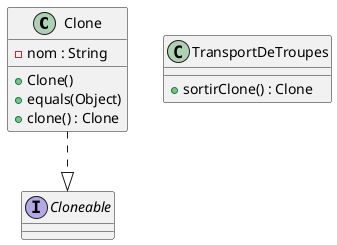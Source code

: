@startuml Todo

class Clone {
    - nom : String
    + Clone()
    + equals(Object)
    + clone() : Clone
}

class TransportDeTroupes {
    + sortirClone() : Clone
}

interface Cloneable

Clone ..|> Cloneable

@enduml